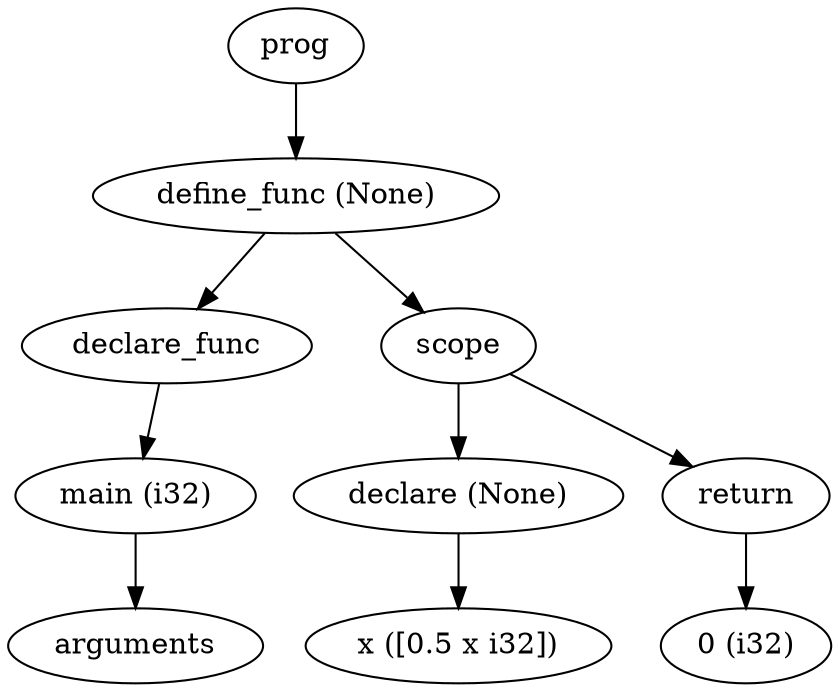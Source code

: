 digraph AST {
	node0[label="prog"]
	node1[label="define_func (None)"]
	node0->node1
	node2[label="declare_func"]
	node1->node2
	node3[label="main (i32)"]
	node2->node3
	node4[label="arguments"]
	node3->node4
	node5[label="scope"]
	node1->node5
	node6[label="declare (None)"]
	node5->node6
	node7[label="x ([0.5 x i32])"]
	node6->node7
	node9[label="return"]
	node5->node9
	node10[label="0 (i32)"]
	node9->node10
}